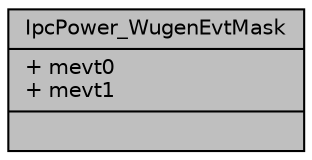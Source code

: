 digraph "IpcPower_WugenEvtMask"
{
  edge [fontname="Helvetica",fontsize="10",labelfontname="Helvetica",labelfontsize="10"];
  node [fontname="Helvetica",fontsize="10",shape=record];
  Node1 [label="{IpcPower_WugenEvtMask\n|+ mevt0\l+ mevt1\l|}",height=0.2,width=0.4,color="black", fillcolor="grey75", style="filled", fontcolor="black"];
}

